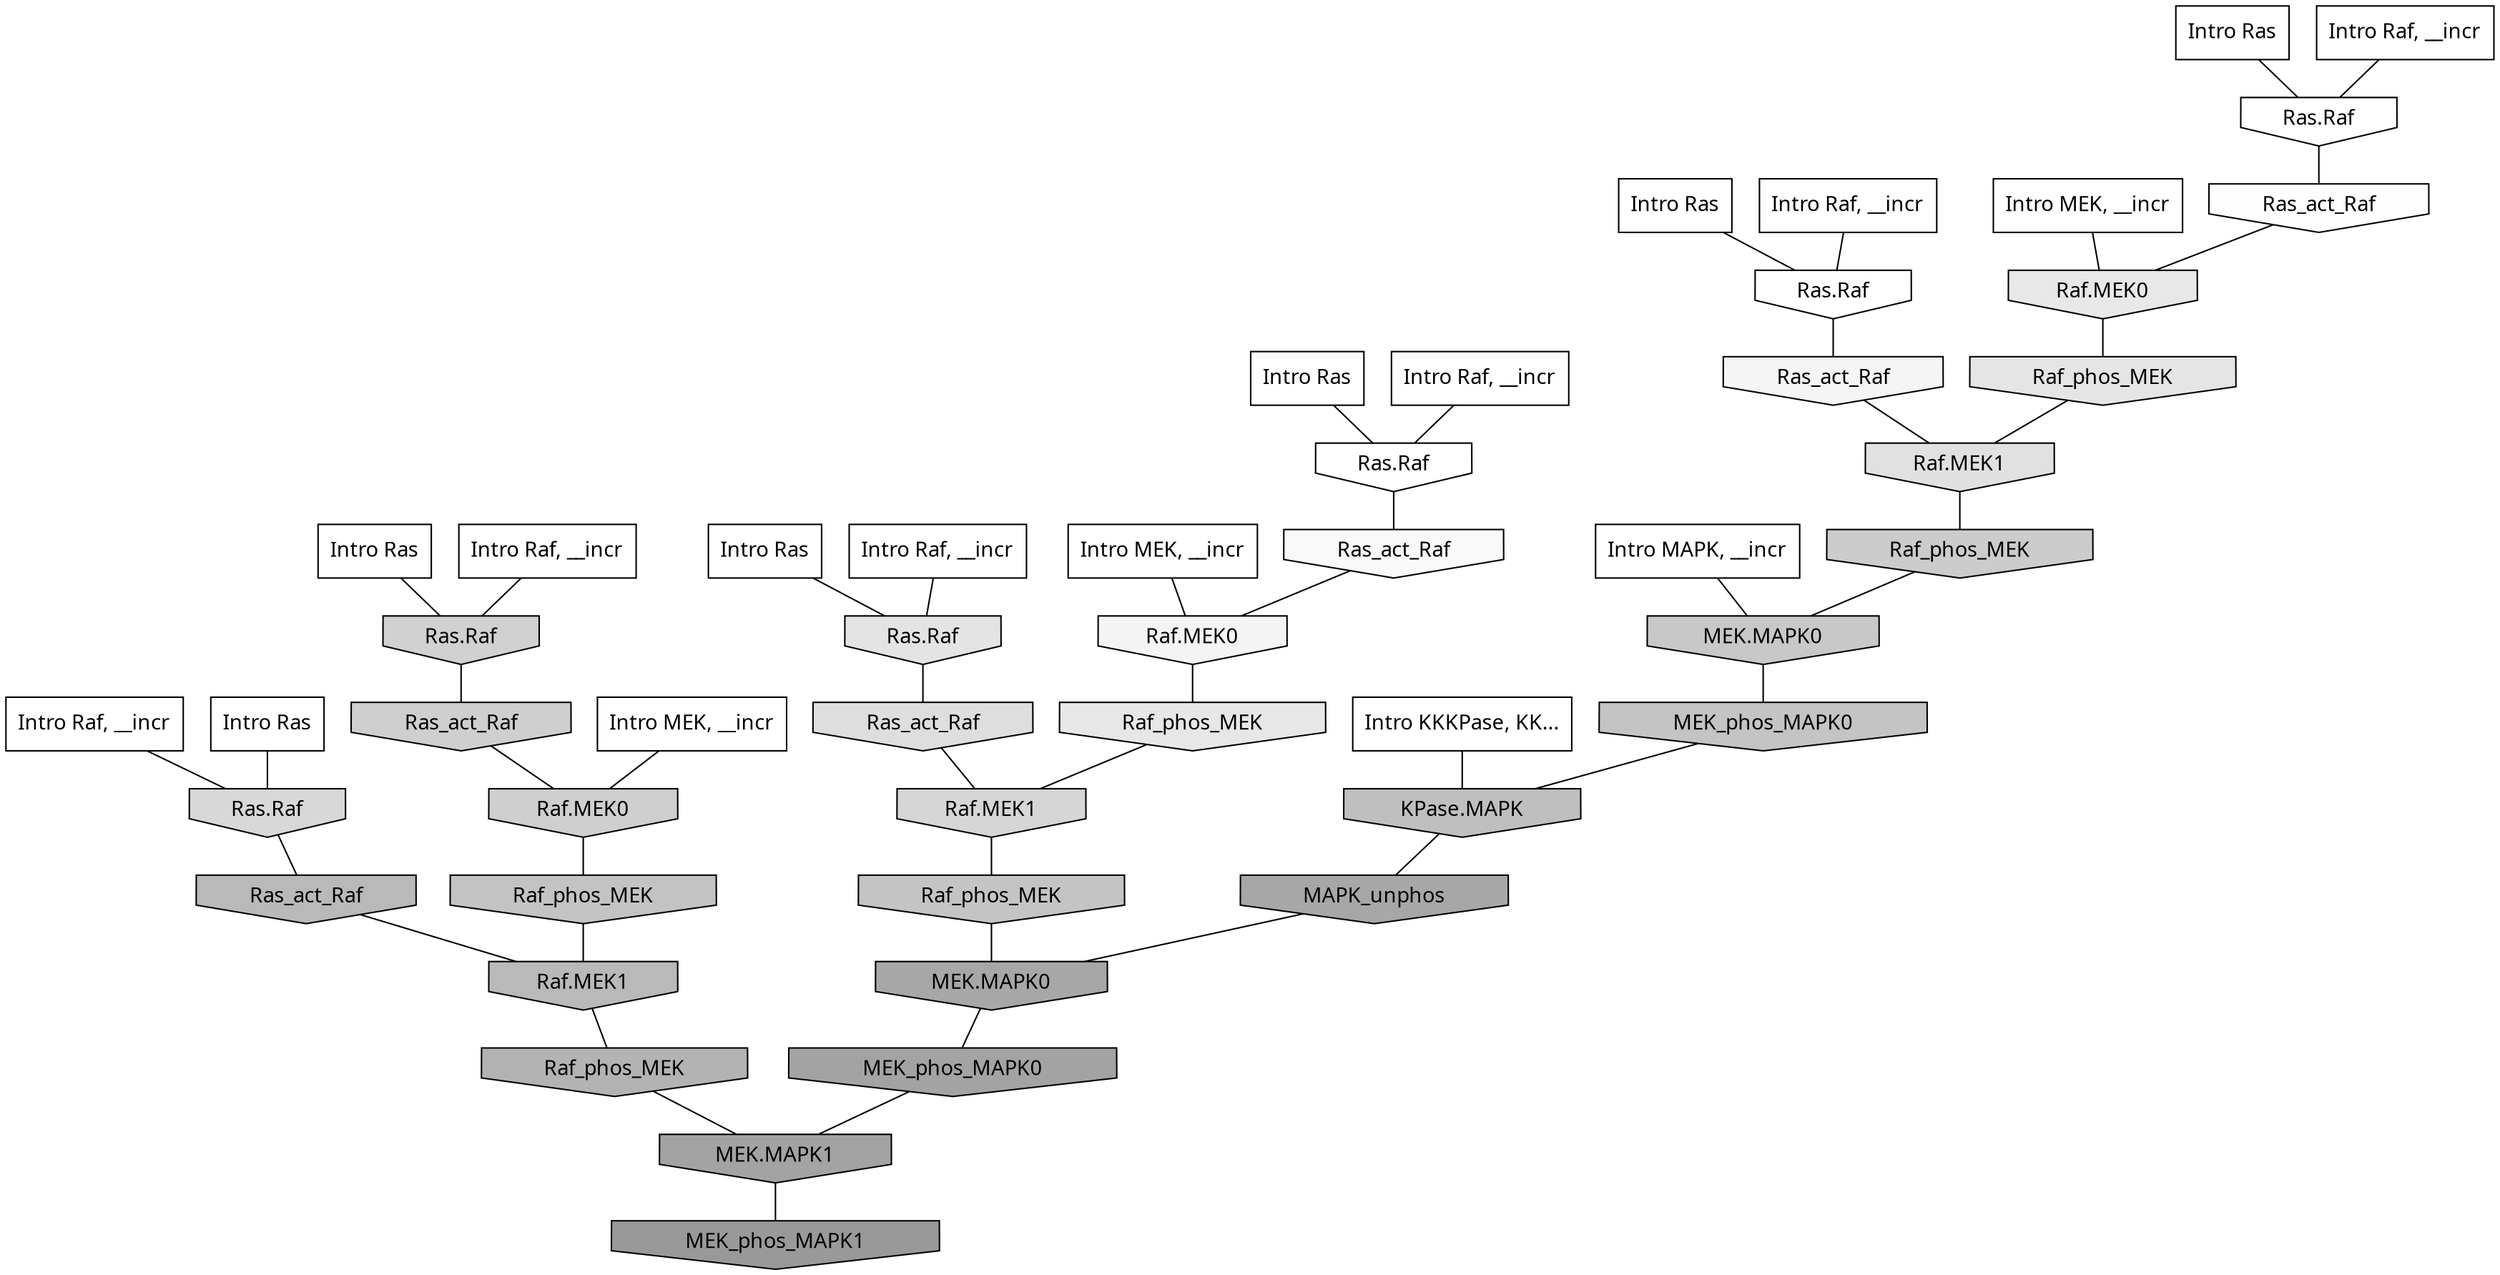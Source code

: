 digraph G{
  rankdir="TB";
  ranksep=0.30;
  node [fontname="CMU Serif"];
  edge [fontname="CMU Serif"];
  
  3 [label="Intro Ras", shape=rectangle, style=filled, fillcolor="0.000 0.000 1.000"]
  
  11 [label="Intro Ras", shape=rectangle, style=filled, fillcolor="0.000 0.000 1.000"]
  
  45 [label="Intro Ras", shape=rectangle, style=filled, fillcolor="0.000 0.000 1.000"]
  
  62 [label="Intro Ras", shape=rectangle, style=filled, fillcolor="0.000 0.000 1.000"]
  
  78 [label="Intro Ras", shape=rectangle, style=filled, fillcolor="0.000 0.000 1.000"]
  
  98 [label="Intro Ras", shape=rectangle, style=filled, fillcolor="0.000 0.000 1.000"]
  
  364 [label="Intro Raf, __incr", shape=rectangle, style=filled, fillcolor="0.000 0.000 1.000"]
  
  438 [label="Intro Raf, __incr", shape=rectangle, style=filled, fillcolor="0.000 0.000 1.000"]
  
  495 [label="Intro Raf, __incr", shape=rectangle, style=filled, fillcolor="0.000 0.000 1.000"]
  
  609 [label="Intro Raf, __incr", shape=rectangle, style=filled, fillcolor="0.000 0.000 1.000"]
  
  675 [label="Intro Raf, __incr", shape=rectangle, style=filled, fillcolor="0.000 0.000 1.000"]
  
  862 [label="Intro Raf, __incr", shape=rectangle, style=filled, fillcolor="0.000 0.000 1.000"]
  
  1227 [label="Intro MEK, __incr", shape=rectangle, style=filled, fillcolor="0.000 0.000 1.000"]
  
  1558 [label="Intro MEK, __incr", shape=rectangle, style=filled, fillcolor="0.000 0.000 1.000"]
  
  2091 [label="Intro MEK, __incr", shape=rectangle, style=filled, fillcolor="0.000 0.000 1.000"]
  
  2754 [label="Intro MAPK, __incr", shape=rectangle, style=filled, fillcolor="0.000 0.000 1.000"]
  
  3193 [label="Intro KKKPase, KK...", shape=rectangle, style=filled, fillcolor="0.000 0.000 1.000"]
  
  3241 [label="Ras.Raf", shape=invhouse, style=filled, fillcolor="0.000 0.000 1.000"]
  
  3245 [label="Ras.Raf", shape=invhouse, style=filled, fillcolor="0.000 0.000 1.000"]
  
  3293 [label="Ras.Raf", shape=invhouse, style=filled, fillcolor="0.000 0.000 1.000"]
  
  3344 [label="Ras_act_Raf", shape=invhouse, style=filled, fillcolor="0.000 0.000 0.996"]
  
  3524 [label="Ras_act_Raf", shape=invhouse, style=filled, fillcolor="0.000 0.000 0.974"]
  
  3693 [label="Ras_act_Raf", shape=invhouse, style=filled, fillcolor="0.000 0.000 0.959"]
  
  3737 [label="Raf.MEK0", shape=invhouse, style=filled, fillcolor="0.000 0.000 0.957"]
  
  4672 [label="Raf.MEK0", shape=invhouse, style=filled, fillcolor="0.000 0.000 0.909"]
  
  4774 [label="Raf_phos_MEK", shape=invhouse, style=filled, fillcolor="0.000 0.000 0.904"]
  
  4917 [label="Raf_phos_MEK", shape=invhouse, style=filled, fillcolor="0.000 0.000 0.898"]
  
  5023 [label="Ras.Raf", shape=invhouse, style=filled, fillcolor="0.000 0.000 0.892"]
  
  5274 [label="Raf.MEK1", shape=invhouse, style=filled, fillcolor="0.000 0.000 0.881"]
  
  5531 [label="Ras_act_Raf", shape=invhouse, style=filled, fillcolor="0.000 0.000 0.870"]
  
  6106 [label="Ras.Raf", shape=invhouse, style=filled, fillcolor="0.000 0.000 0.846"]
  
  6394 [label="Raf.MEK1", shape=invhouse, style=filled, fillcolor="0.000 0.000 0.837"]
  
  7010 [label="Ras.Raf", shape=invhouse, style=filled, fillcolor="0.000 0.000 0.819"]
  
  7386 [label="Ras_act_Raf", shape=invhouse, style=filled, fillcolor="0.000 0.000 0.810"]
  
  7392 [label="Raf.MEK0", shape=invhouse, style=filled, fillcolor="0.000 0.000 0.810"]
  
  7907 [label="Raf_phos_MEK", shape=invhouse, style=filled, fillcolor="0.000 0.000 0.797"]
  
  8535 [label="MEK.MAPK0", shape=invhouse, style=filled, fillcolor="0.000 0.000 0.783"]
  
  9225 [label="Raf_phos_MEK", shape=invhouse, style=filled, fillcolor="0.000 0.000 0.768"]
  
  9359 [label="MEK_phos_MAPK0", shape=invhouse, style=filled, fillcolor="0.000 0.000 0.766"]
  
  9482 [label="Raf_phos_MEK", shape=invhouse, style=filled, fillcolor="0.000 0.000 0.763"]
  
  10527 [label="KPase.MAPK", shape=invhouse, style=filled, fillcolor="0.000 0.000 0.747"]
  
  12006 [label="Ras_act_Raf", shape=invhouse, style=filled, fillcolor="0.000 0.000 0.725"]
  
  12008 [label="Raf.MEK1", shape=invhouse, style=filled, fillcolor="0.000 0.000 0.725"]
  
  13792 [label="Raf_phos_MEK", shape=invhouse, style=filled, fillcolor="0.000 0.000 0.703"]
  
  17206 [label="MAPK_unphos", shape=invhouse, style=filled, fillcolor="0.000 0.000 0.654"]
  
  17207 [label="MEK.MAPK0", shape=invhouse, style=filled, fillcolor="0.000 0.000 0.654"]
  
  17734 [label="MEK_phos_MAPK0", shape=invhouse, style=filled, fillcolor="0.000 0.000 0.640"]
  
  17735 [label="MEK.MAPK1", shape=invhouse, style=filled, fillcolor="0.000 0.000 0.640"]
  
  18994 [label="MEK_phos_MAPK1", shape=invhouse, style=filled, fillcolor="0.000 0.000 0.600"]
  
  
  17735 -> 18994 [dir=none, color="0.000 0.000 0.000"] 
  17734 -> 17735 [dir=none, color="0.000 0.000 0.000"] 
  17207 -> 17734 [dir=none, color="0.000 0.000 0.000"] 
  17206 -> 17207 [dir=none, color="0.000 0.000 0.000"] 
  13792 -> 17735 [dir=none, color="0.000 0.000 0.000"] 
  12008 -> 13792 [dir=none, color="0.000 0.000 0.000"] 
  12006 -> 12008 [dir=none, color="0.000 0.000 0.000"] 
  10527 -> 17206 [dir=none, color="0.000 0.000 0.000"] 
  9482 -> 12008 [dir=none, color="0.000 0.000 0.000"] 
  9359 -> 10527 [dir=none, color="0.000 0.000 0.000"] 
  9225 -> 17207 [dir=none, color="0.000 0.000 0.000"] 
  8535 -> 9359 [dir=none, color="0.000 0.000 0.000"] 
  7907 -> 8535 [dir=none, color="0.000 0.000 0.000"] 
  7392 -> 9482 [dir=none, color="0.000 0.000 0.000"] 
  7386 -> 7392 [dir=none, color="0.000 0.000 0.000"] 
  7010 -> 7386 [dir=none, color="0.000 0.000 0.000"] 
  6394 -> 9225 [dir=none, color="0.000 0.000 0.000"] 
  6106 -> 12006 [dir=none, color="0.000 0.000 0.000"] 
  5531 -> 6394 [dir=none, color="0.000 0.000 0.000"] 
  5274 -> 7907 [dir=none, color="0.000 0.000 0.000"] 
  5023 -> 5531 [dir=none, color="0.000 0.000 0.000"] 
  4917 -> 5274 [dir=none, color="0.000 0.000 0.000"] 
  4774 -> 6394 [dir=none, color="0.000 0.000 0.000"] 
  4672 -> 4917 [dir=none, color="0.000 0.000 0.000"] 
  3737 -> 4774 [dir=none, color="0.000 0.000 0.000"] 
  3693 -> 5274 [dir=none, color="0.000 0.000 0.000"] 
  3524 -> 3737 [dir=none, color="0.000 0.000 0.000"] 
  3344 -> 4672 [dir=none, color="0.000 0.000 0.000"] 
  3293 -> 3344 [dir=none, color="0.000 0.000 0.000"] 
  3245 -> 3524 [dir=none, color="0.000 0.000 0.000"] 
  3241 -> 3693 [dir=none, color="0.000 0.000 0.000"] 
  3193 -> 10527 [dir=none, color="0.000 0.000 0.000"] 
  2754 -> 8535 [dir=none, color="0.000 0.000 0.000"] 
  2091 -> 3737 [dir=none, color="0.000 0.000 0.000"] 
  1558 -> 4672 [dir=none, color="0.000 0.000 0.000"] 
  1227 -> 7392 [dir=none, color="0.000 0.000 0.000"] 
  862 -> 3241 [dir=none, color="0.000 0.000 0.000"] 
  675 -> 7010 [dir=none, color="0.000 0.000 0.000"] 
  609 -> 3293 [dir=none, color="0.000 0.000 0.000"] 
  495 -> 3245 [dir=none, color="0.000 0.000 0.000"] 
  438 -> 6106 [dir=none, color="0.000 0.000 0.000"] 
  364 -> 5023 [dir=none, color="0.000 0.000 0.000"] 
  98 -> 3293 [dir=none, color="0.000 0.000 0.000"] 
  78 -> 6106 [dir=none, color="0.000 0.000 0.000"] 
  62 -> 3245 [dir=none, color="0.000 0.000 0.000"] 
  45 -> 3241 [dir=none, color="0.000 0.000 0.000"] 
  11 -> 7010 [dir=none, color="0.000 0.000 0.000"] 
  3 -> 5023 [dir=none, color="0.000 0.000 0.000"] 
  
  }
